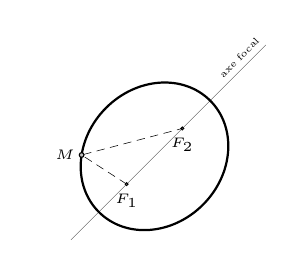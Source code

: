 \pgfdeclarelayer{foreground}
\pgfsetlayers{main,foreground}

\tikzset{
  every point/.style = {circle, inner sep={.75\pgflinewidth}, outer sep={-.7\pgflinewidth}, draw, fill=white, opacity=1, solid},
  point/.style={insert path={node[every point, #1]{}}},
  point/.default={},
  colored point/.style = {point={fill=#1}},
}
\begin{tikzpicture}[rotate=45, yscale=0.87,font=\tiny]
  \begin{pgfonlayer}{foreground}
    \path (0,0)   coordinate (O);
    \path (-.5,0) coordinate (F1) node[point, below] {$F_{1}$};
    \path (.5,0) coordinate (F2) node[point, below] {$F_{2}$};
    \path (130:1) coordinate (M) node[thick,colored point=lightgray, left=-.121em] {$M$};
  \end{pgfonlayer}

  \draw[thick] (O) circle(1);
  \draw[ultra thin] (O) +(-1.5,0) -- +(2,0) node[rotate=45, above, scale=.7, pos=.9]{axe focal};
  \draw[very thin, densely dashed] (F1) -- (M) -- (F2);
\end{tikzpicture}
